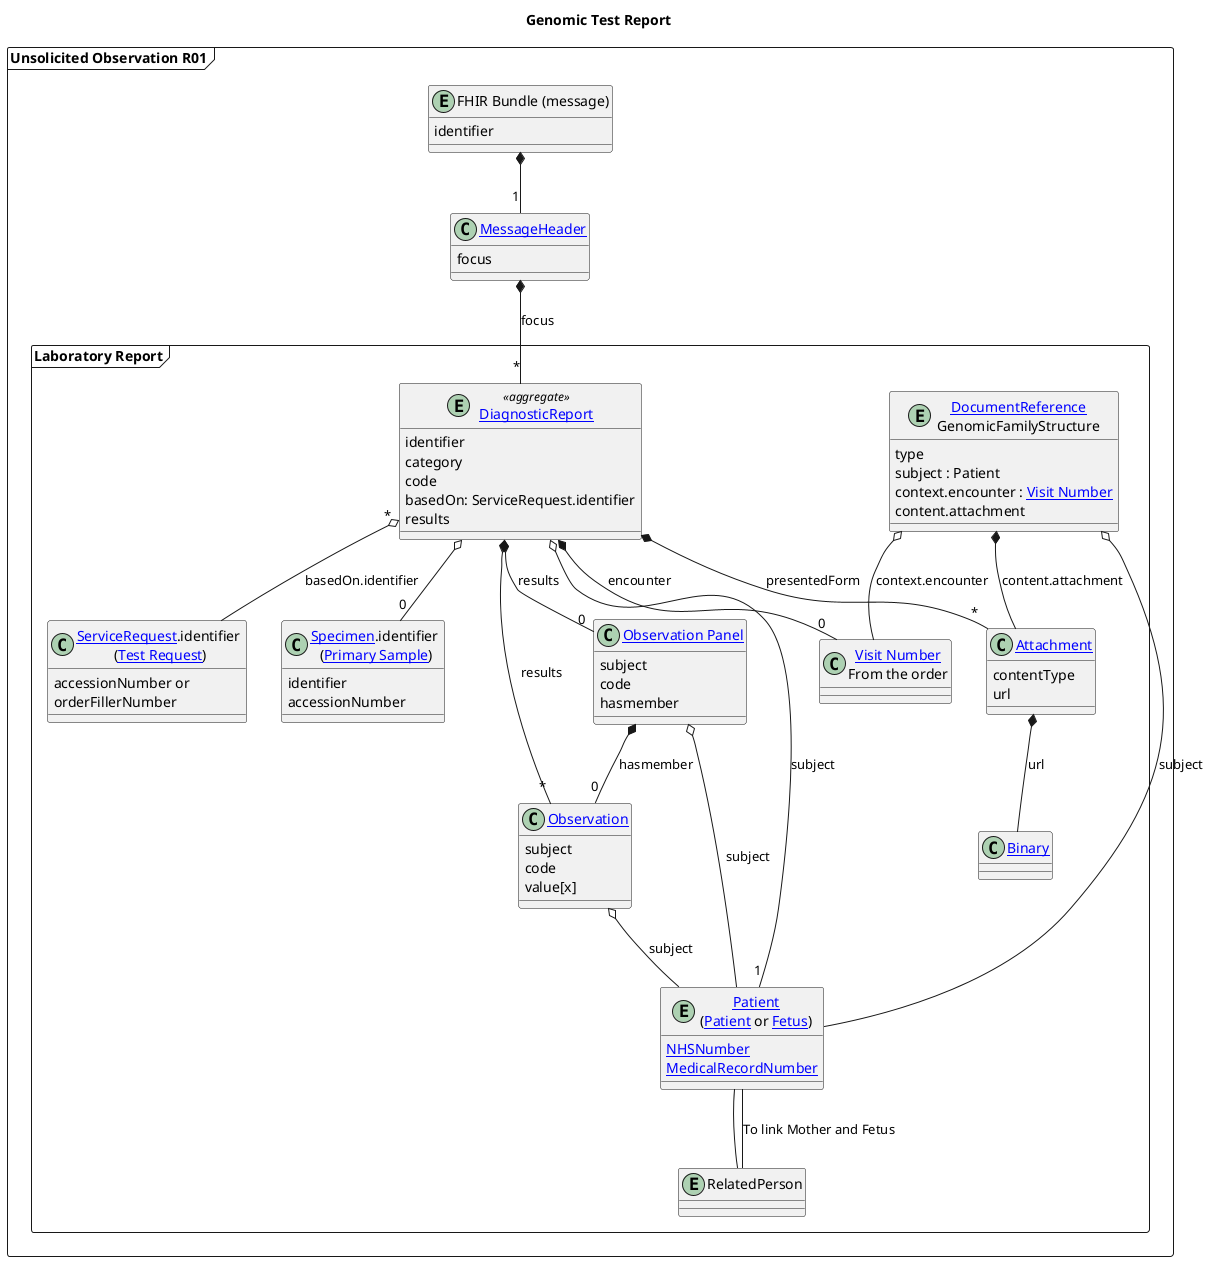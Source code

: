 @startuml

skinparam svgDimensionStyle false

title "Genomic Test Report"

frame "Unsolicited Observation R01" as Message {

entity "FHIR Bundle (message)" as oru {
identifier
}

class "[[StructureDefinition-MessageHeader.html MessageHeader]]" as MSH {
 focus
}

  frame "Laboratory Report" as Composition {
     entity "[[StructureDefinition-Patient.html Patient]]\n([[https://simplifier.net/guide/fhir-genomics-implementation-guide/Home/Design/Clinicalheadings#Patient Patient]] or [[https://simplifier.net/guide/fhir-genomics-implementation-guide/Home/Design/Clinicalheadings#Fetus Fetus]])" as PID {
    [[StructureDefinition-NHSNumber.html NHSNumber]]
    [[StructureDefinition-MedicalRecordNumber.html MedicalRecordNumber]]
    }

    class "[[StructureDefinition-VisitNumber.html Visit Number]]\nFrom the order" as PV1 {
    }

    class "[[StructureDefinition-ServiceRequest.html ServiceRequest]].identifier \n([[https://simplifier.net/guide/fhir-genomics-implementation-guide/Home/Design/Clinicalheadings#Test-Request Test Request]])" as ORC {
      accessionNumber or
      orderFillerNumber
    }

    class "[[StructureDefinition-Specimen.html Specimen]].identifier \n([[https://simplifier.net/guide/fhir-genomics-implementation-guide/Home/Design/Clinicalheadings#Primary-Sample Primary Sample]])" as SPM {
    identifier
    accessionNumber
    }

   class "[[StructureDefinition-Observation.html Observation]]" as OBX {
     subject
     code
     value[x]
      }


      class "[[StructureDefinition-Observation-Panel.html Observation Panel]]" as panel {
      subject
      code
      hasmember
      }

   entity "[[StructureDefinition-DocumentReference.html DocumentReference]]\nGenomicFamilyStructure" as documentReference {
           type
           subject : Patient
           context.encounter : [[StructureDefinition-VisitNumber.html Visit Number]]
          content.attachment
        }


    entity "[[StructureDefinition-DiagnosticReport.html DiagnosticReport]]" as OBR <<aggregate>> {
         identifier
         category
         code
         basedOn: ServiceRequest.identifier
         results
    }
    class "[[StructureDefinition-NWAttachment.html Attachment]]" as OBX2 {
    contentType
    url
    }
    class "[[StructureDefinition-Binary.html Binary]]" as binary


    entity "RelatedPerson" as NK1

     panel *-d- "0" OBX: hasmember
  }
}

oru *-d- "1" MSH
MSH *-d- "*" OBR: focus
OBR o-- "0" SPM
OBR "*" o--  ORC : basedOn.identifier
OBR o-- "1" PID : subject
OBR *-- "0" PV1 : encounter
OBR *-- "*" OBX : results
OBR *-- "0" panel: results
OBR *-- "*" OBX2: presentedForm
NK1 -- PID : To link Mother and Fetus
PID -- NK1

OBX o-- PID: subject
panel o-- PID: subject
documentReference o-- PID: subject
documentReference *-- OBX2: content.attachment
documentReference o-- PV1: context.encounter
OBX2 *-- binary : url

@enduml
